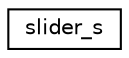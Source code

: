 digraph "Graphical Class Hierarchy"
{
 // LATEX_PDF_SIZE
  edge [fontname="Helvetica",fontsize="10",labelfontname="Helvetica",labelfontsize="10"];
  node [fontname="Helvetica",fontsize="10",shape=record];
  rankdir="LR";
  Node0 [label="slider_s",height=0.2,width=0.4,color="black", fillcolor="white", style="filled",URL="$structslider__s.html",tooltip=" "];
}
